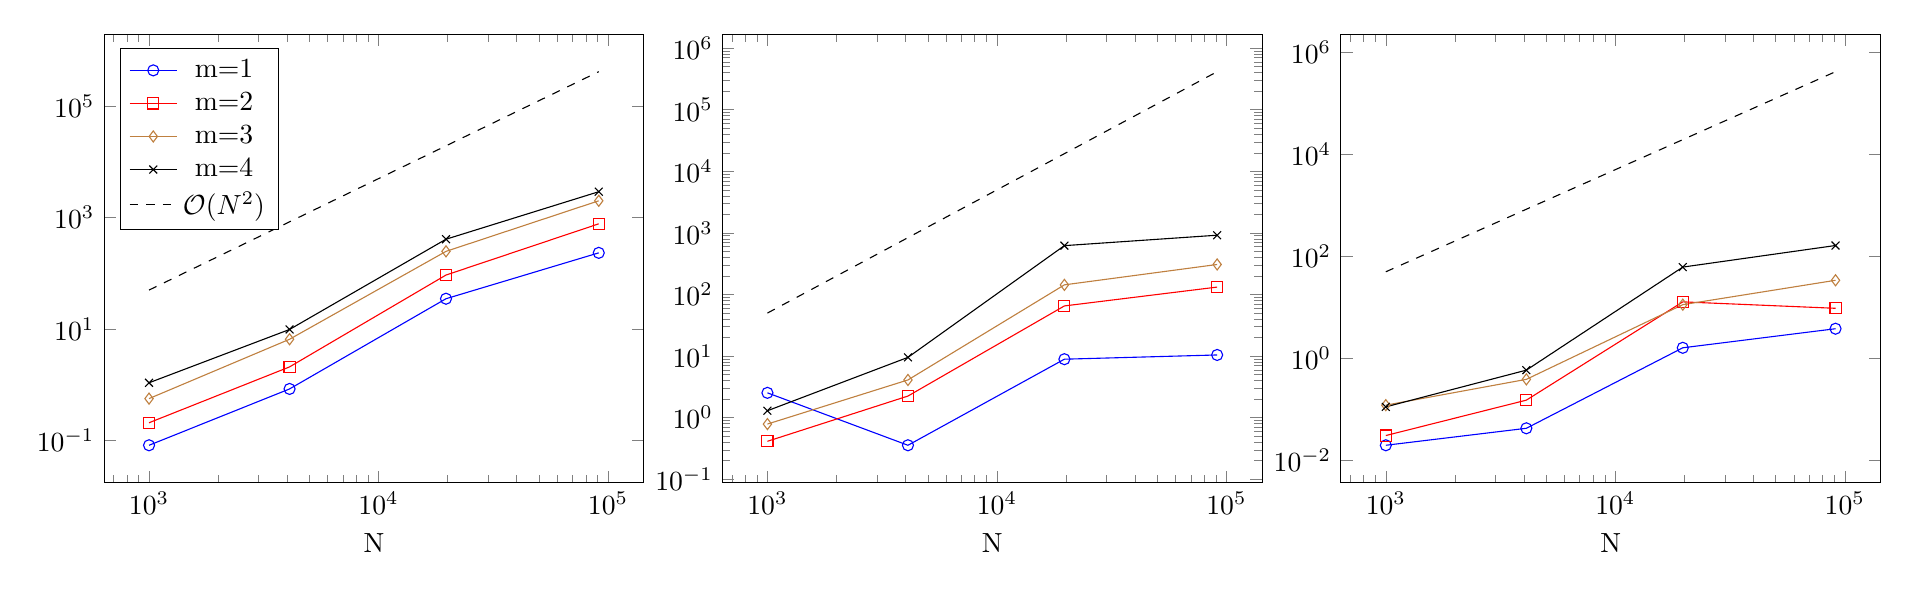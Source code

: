 \begin{tikzpicture}
\begin{groupplot}[ymin={0}, group style={group size={3 by 1}}]
    \nextgroupplot[xmode={log}, ymode={log}, xlabel={N}, legend pos={north west}]
    \addplot[color={blue}, mark={o}, mark options={solid}]
        table[row sep={\\}]
        {
            \\
            1000.0  0.082  \\
            4096.0  0.841  \\
            19683.0  34.962  \\
            91125.0  232.738  \\
        }
        ;
    \addlegendentry {m=1}
    \addplot[color={red}, mark={square}, mark options={solid}]
        table[row sep={\\}]
        {
            \\
            1000.0  0.208  \\
            4096.0  2.091  \\
            19683.0  93.054  \\
            91125.0  772.53  \\
        }
        ;
    \addlegendentry {m=2}
    \addplot[color={brown}, mark={diamond}, mark options={solid}]
        table[row sep={\\}]
        {
            \\
            1000.0  0.564  \\
            4096.0  6.552  \\
            19683.0  247.528  \\
            91125.0  2000.418  \\
        }
        ;
    \addlegendentry {m=3}
    \addplot[color={black}, mark={x}, mark options={solid}]
        table[row sep={\\}]
        {
            \\
            1000.0  1.085  \\
            4096.0  9.819  \\
            19683.0  408.739  \\
            91125.0  2911.264  \\
        }
        ;
    \addlegendentry {m=4}
    \addplot[color={black}, dashed]
        table[row sep={\\}]
        {
            \\
            1000.0  50.0  \\
            4096.0  838.861  \\
            19683.0  19371.024  \\
            91125.0  415188.281  \\
        }
        ;
    \addlegendentry {$\mathcal O(N^2)$}
    \nextgroupplot[xmode={log}, ymode={log}, xlabel={N}, legend pos={north west}]
    \addplot[color={blue}, mark={o}, mark options={solid}]
        table[row sep={\\}]
        {
            \\
            1000.0  2.534  \\
            4096.0  0.357  \\
            19683.0  8.915  \\
            91125.0  10.443  \\
        }
        ;
    \addplot[color={red}, mark={square}, mark options={solid}]
        table[row sep={\\}]
        {
            \\
            1000.0  0.414  \\
            4096.0  2.248  \\
            19683.0  65.303  \\
            91125.0  132.077  \\
        }
        ;
    \addplot[color={brown}, mark={diamond}, mark options={solid}]
        table[row sep={\\}]
        {
            \\
            1000.0  0.789  \\
            4096.0  4.104  \\
            19683.0  143.587  \\
            91125.0  307.421  \\
        }
        ;
    \addplot[color={black}, mark={x}, mark options={solid}]
        table[row sep={\\}]
        {
            \\
            1000.0  1.298  \\
            4096.0  9.545  \\
            19683.0  621.942  \\
            91125.0  918.688  \\
        }
        ;
    \addplot[color={black}, dashed]
        table[row sep={\\}]
        {
            \\
            1000.0  50.0  \\
            4096.0  838.861  \\
            19683.0  19371.024  \\
            91125.0  415188.281  \\
        }
        ;
    \nextgroupplot[xmode={log}, ymode={log}, xlabel={N}, legend pos={north west}]
    \addplot[color={blue}, mark={o}, mark options={solid}]
        table[row sep={\\}]
        {
            \\
            1000.0  0.02  \\
            4096.0  0.043  \\
            19683.0  1.622  \\
            91125.0  3.835  \\
        }
        ;
    \addplot[color={red}, mark={square}, mark options={solid}]
        table[row sep={\\}]
        {
            \\
            1000.0  0.031  \\
            4096.0  0.153  \\
            19683.0  12.868  \\
            91125.0  9.632  \\
        }
        ;
    \addplot[color={brown}, mark={diamond}, mark options={solid}]
        table[row sep={\\}]
        {
            \\
            1000.0  0.122  \\
            4096.0  0.391  \\
            19683.0  11.344  \\
            91125.0  34.08  \\
        }
        ;
    \addplot[color={black}, mark={x}, mark options={solid}]
        table[row sep={\\}]
        {
            \\
            1000.0  0.113  \\
            4096.0  0.592  \\
            19683.0  61.769  \\
            91125.0  163.489  \\
        }
        ;
    \addplot[color={black}, dashed]
        table[row sep={\\}]
        {
            \\
            1000.0  50.0  \\
            4096.0  838.861  \\
            19683.0  19371.024  \\
            91125.0  415188.281  \\
        }
        ;
\end{groupplot}
\end{tikzpicture}
